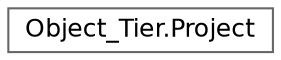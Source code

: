 digraph "Graphical Class Hierarchy"
{
 // LATEX_PDF_SIZE
  bgcolor="transparent";
  edge [fontname=Helvetica,fontsize=12,labelfontname=Helvetica,labelfontsize=10];
  node [fontname=Helvetica,fontsize=12,shape=box,height=0.2,width=0.4];
  rankdir="LR";
  Node0 [id="Node000000",label="Object_Tier.Project",height=0.2,width=0.4,color="grey40", fillcolor="white", style="filled",URL="$class_object___tier_1_1_project.html",tooltip="Represents a project with information about its status, start date, end date, and ID management."];
}
